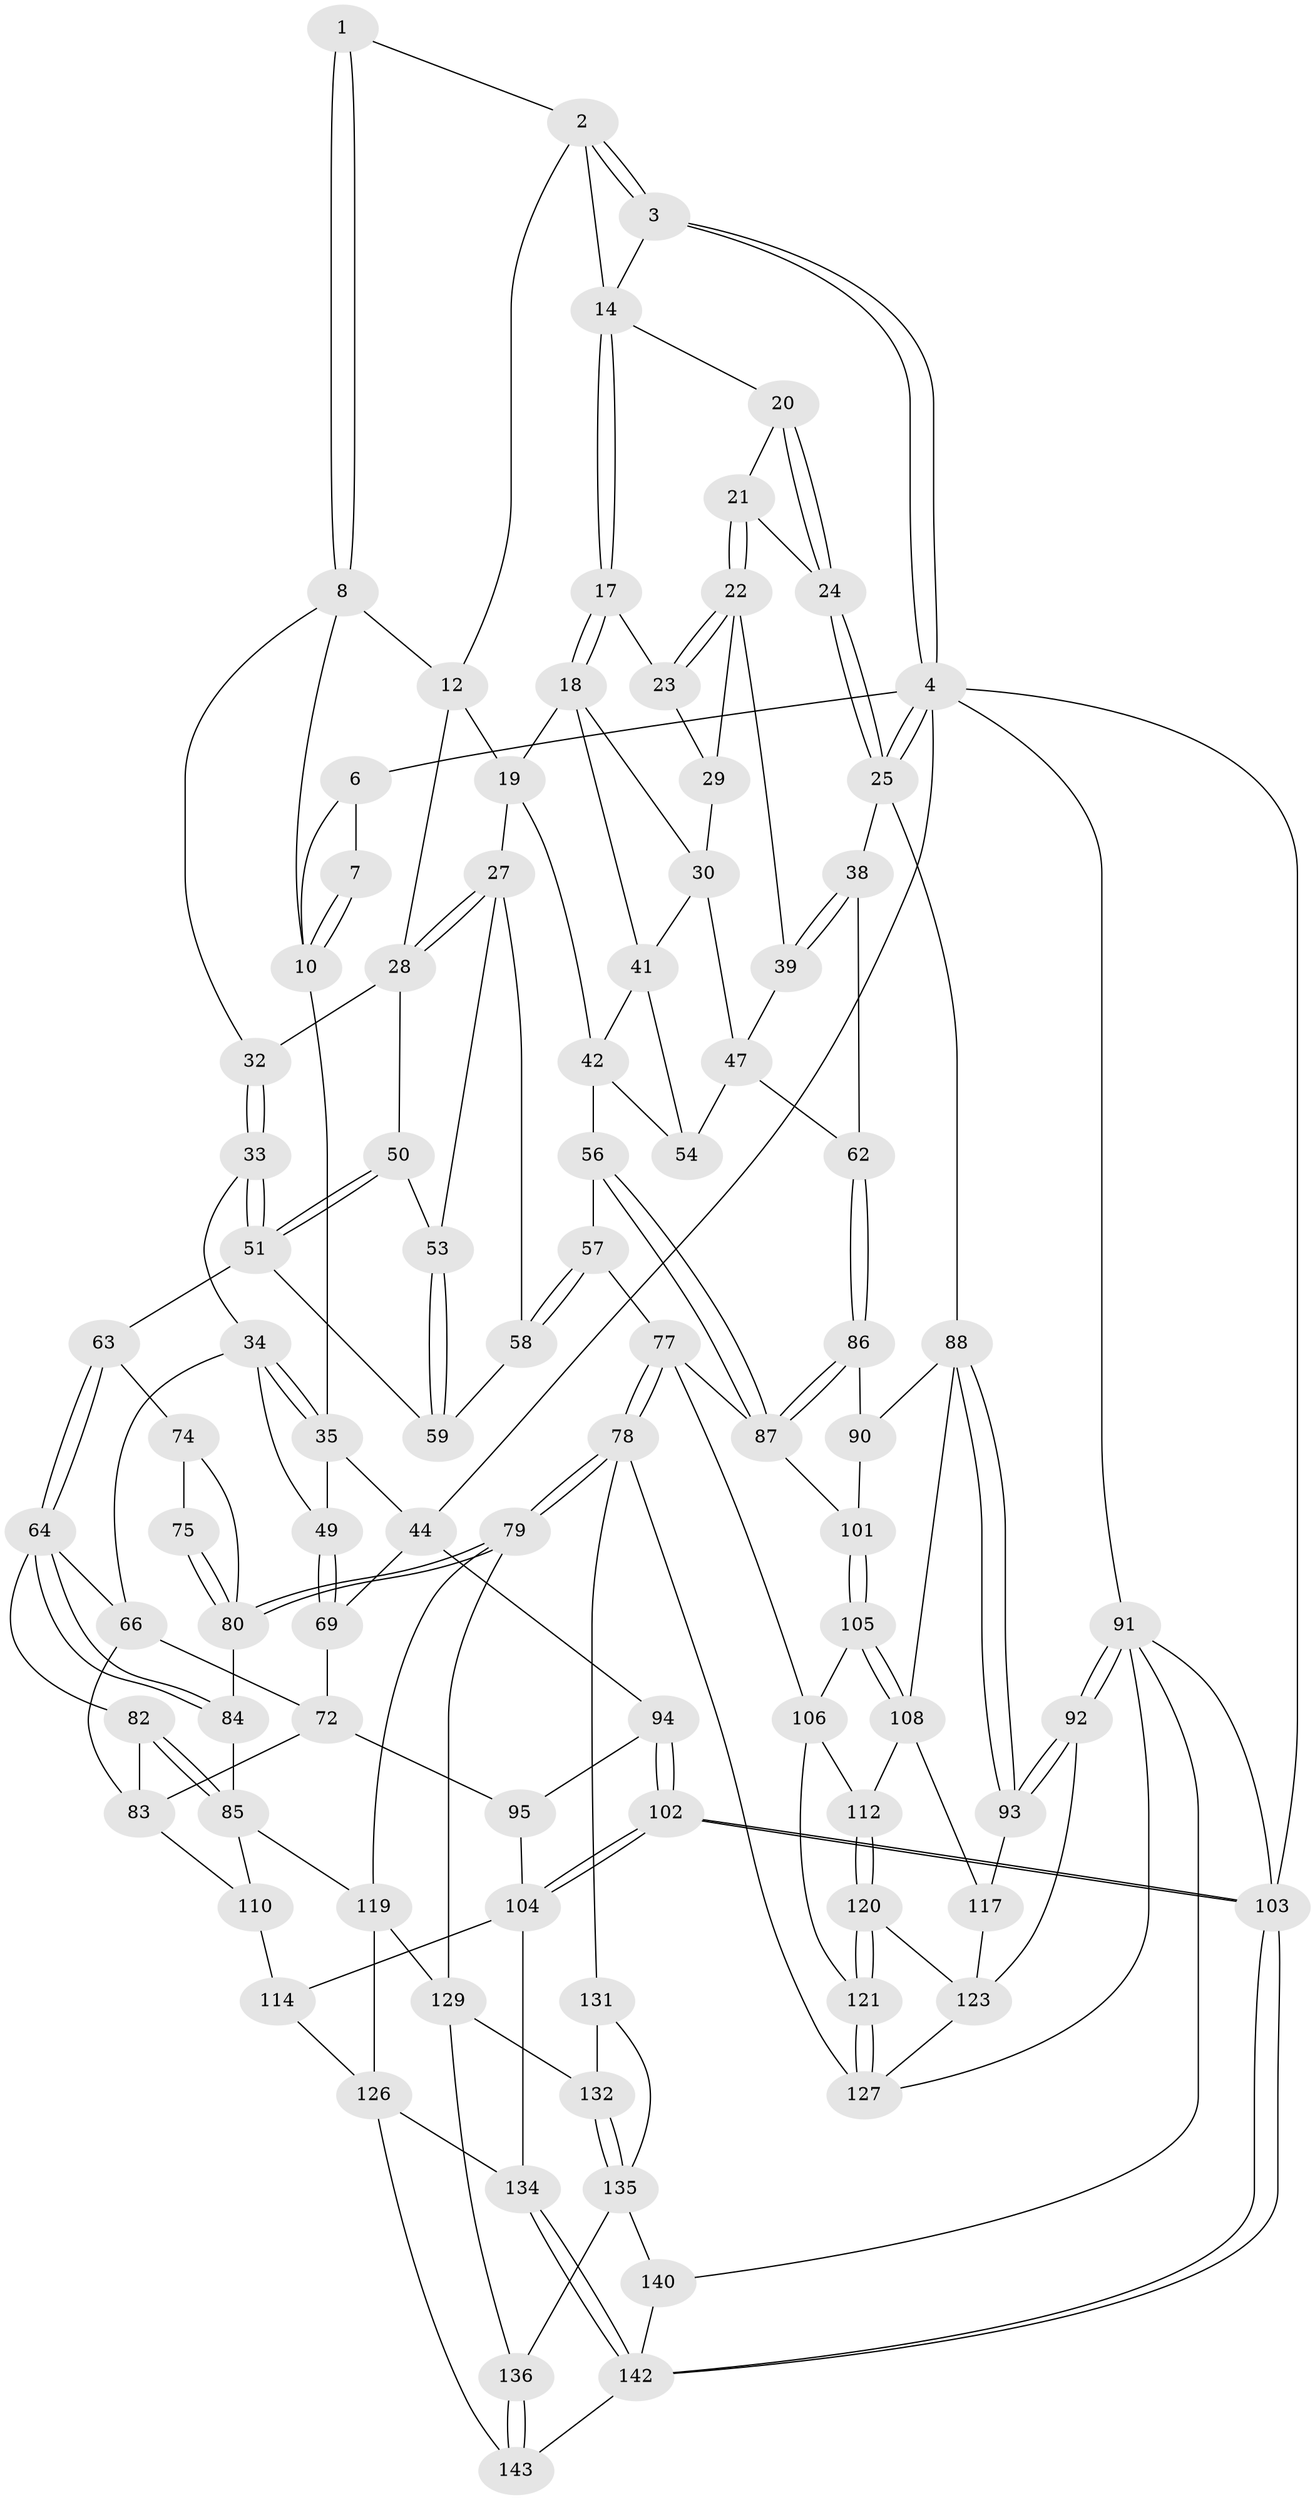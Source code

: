 // Generated by graph-tools (version 1.1) at 2025/52/02/27/25 19:52:39]
// undirected, 93 vertices, 206 edges
graph export_dot {
graph [start="1"]
  node [color=gray90,style=filled];
  1 [pos="+0.5187792104429603+0"];
  2 [pos="+0.6623490865375145+0",super="+11"];
  3 [pos="+1+0"];
  4 [pos="+1+0",super="+5"];
  6 [pos="+0+0"];
  7 [pos="+0.1432314029344386+0"];
  8 [pos="+0.40386361909009566+0.14710799876694236",super="+9"];
  10 [pos="+0.3216013197988049+0.13722819887854062",super="+16"];
  12 [pos="+0.6605486378825516+0.0706227099835578",super="+13"];
  14 [pos="+0.8658061324997405+0.1333796623453355",super="+15"];
  17 [pos="+0.7585952607045489+0.1807735666530809"];
  18 [pos="+0.7392160113807401+0.18101676656458082",super="+31"];
  19 [pos="+0.6938562948262162+0.12907955806518548",super="+26"];
  20 [pos="+0.8878039146668493+0.15721440381232396"];
  21 [pos="+0.898767992027826+0.19266745868569074"];
  22 [pos="+0.9030409017927832+0.23006240286725466",super="+40"];
  23 [pos="+0.8088116901261041+0.20964197940311322"];
  24 [pos="+1+0.0911555371788552"];
  25 [pos="+1+0",super="+37"];
  27 [pos="+0.5375406585405873+0.32121850772184246",super="+52"];
  28 [pos="+0.5216675087375694+0.29933035854652673",super="+36"];
  29 [pos="+0.8293907832643794+0.26961319087582575"];
  30 [pos="+0.7743426963558793+0.2867489244521327",super="+45"];
  32 [pos="+0.359311917125594+0.19464505374598792"];
  33 [pos="+0.23736538084609893+0.33021882744127207"];
  34 [pos="+0.19242677231041797+0.318959655639828",super="+48"];
  35 [pos="+0.16653236084937245+0.23274882378459924",super="+43"];
  38 [pos="+1+0.3195591594778525"];
  39 [pos="+0.9447706834129128+0.29765919363071663"];
  41 [pos="+0.6529064652854338+0.32216825847628827",super="+46"];
  42 [pos="+0.5997709760907348+0.3254545929262549",super="+55"];
  44 [pos="+0+0.11994425325722596",super="+70"];
  47 [pos="+0.8235069247174974+0.36943440118936977",super="+61"];
  49 [pos="+0.06973083480723974+0.407749711620389"];
  50 [pos="+0.3387390307719058+0.3445770983094006"];
  51 [pos="+0.284733718764785+0.3537326689333064",super="+60"];
  53 [pos="+0.38341821621780187+0.3958486256370403"];
  54 [pos="+0.7088539663790866+0.5013663096349308"];
  56 [pos="+0.6662670187553057+0.5371143611853568"];
  57 [pos="+0.6203959430121947+0.5259381772338529",super="+76"];
  58 [pos="+0.5112542379257011+0.4823188550743975",super="+67"];
  59 [pos="+0.39330402958998517+0.4667731966237801",super="+68"];
  62 [pos="+0.864135740749714+0.5113980849034319"];
  63 [pos="+0.30330782693684266+0.5112203940826288"];
  64 [pos="+0.2987292781290383+0.5150377455982098",super="+65"];
  66 [pos="+0.16808209373664634+0.5070071900063907",super="+71"];
  69 [pos="+0+0.4305443628721023",super="+73"];
  72 [pos="+0.09559923226113468+0.5832787047964895",super="+96"];
  74 [pos="+0.39500506040503425+0.5653153482368003"];
  75 [pos="+0.44240826717536247+0.5340554774261529"];
  77 [pos="+0.48155486906419215+0.7021543469783479",super="+99"];
  78 [pos="+0.45544222826088104+0.7268085704772063",super="+128"];
  79 [pos="+0.4459416335497654+0.7253679807463039",super="+118"];
  80 [pos="+0.4211298913175865+0.7032889274915894",super="+81"];
  82 [pos="+0.22396518284500405+0.6729817972936833"];
  83 [pos="+0.1549859215030118+0.6589163306107473",super="+100"];
  84 [pos="+0.32299360581889974+0.6590869187538235"];
  85 [pos="+0.24127568117678008+0.6825884890852846",super="+109"];
  86 [pos="+0.899349701418599+0.5691393617070333"];
  87 [pos="+0.6746424218321738+0.6037865945480224",super="+98"];
  88 [pos="+1+0.6297883182419223",super="+89"];
  90 [pos="+0.8995184813997127+0.5693856242225692"];
  91 [pos="+1+1",super="+139"];
  92 [pos="+1+1"];
  93 [pos="+1+0.9273012645921999",super="+116"];
  94 [pos="+0+0.4466496716428799"];
  95 [pos="+0.06909827403302807+0.5866920370594966",super="+97"];
  101 [pos="+0.7025932746644139+0.6328207240744378"];
  102 [pos="+0+0.7866188037865931"];
  103 [pos="+0+1"];
  104 [pos="+0+0.7810757046748044",super="+115"];
  105 [pos="+0.710867660455909+0.6411251628448336"];
  106 [pos="+0.7397631214950627+0.6976376551348173",super="+107"];
  108 [pos="+0.8922084334470877+0.6472190235459073",super="+113"];
  110 [pos="+0.2220184019397981+0.765927915778803",super="+111"];
  112 [pos="+0.7758745131774004+0.7361306786129024"];
  114 [pos="+0.08300617104960151+0.7784666132997629",super="+124"];
  117 [pos="+0.8671387252849264+0.7512313035727395",super="+122"];
  119 [pos="+0.26353852229968605+0.7715257738594019",super="+125"];
  120 [pos="+0.7190899469710516+0.8465959046453563"];
  121 [pos="+0.6620946274719306+0.8665269689228633"];
  123 [pos="+0.8217306977861972+0.8728568796806002",super="+141"];
  126 [pos="+0.2100312611564847+0.9059400060542294",super="+133"];
  127 [pos="+0.6522346513323626+0.8756065020372467",super="+138"];
  129 [pos="+0.3451990605487342+0.8339964265760914",super="+130"];
  131 [pos="+0.47436826844332913+0.8238521626597579"];
  132 [pos="+0.3990197053849914+0.8803423689085723"];
  134 [pos="+0.12461068644285327+0.885567034258703"];
  135 [pos="+0.39565986576601847+0.9508070635833239",super="+137"];
  136 [pos="+0.3461743587542758+0.9288268181071895"];
  140 [pos="+0.5512155250715054+1"];
  142 [pos="+0+1",super="+144"];
  143 [pos="+0.20971267266656857+1"];
  1 -- 2;
  1 -- 8;
  1 -- 8;
  2 -- 3;
  2 -- 3;
  2 -- 12;
  2 -- 14;
  3 -- 4;
  3 -- 4;
  3 -- 14;
  4 -- 25;
  4 -- 25;
  4 -- 91;
  4 -- 103;
  4 -- 44;
  4 -- 6;
  6 -- 7;
  6 -- 10;
  7 -- 10;
  7 -- 10;
  8 -- 32;
  8 -- 10;
  8 -- 12;
  10 -- 35;
  12 -- 19;
  12 -- 28;
  14 -- 17;
  14 -- 17;
  14 -- 20;
  17 -- 18;
  17 -- 18;
  17 -- 23;
  18 -- 19;
  18 -- 41;
  18 -- 30;
  19 -- 27;
  19 -- 42;
  20 -- 21;
  20 -- 24;
  20 -- 24;
  21 -- 22;
  21 -- 22;
  21 -- 24;
  22 -- 23;
  22 -- 23;
  22 -- 29;
  22 -- 39;
  23 -- 29;
  24 -- 25;
  24 -- 25;
  25 -- 88;
  25 -- 38;
  27 -- 28;
  27 -- 28;
  27 -- 58;
  27 -- 53;
  28 -- 32;
  28 -- 50;
  29 -- 30;
  30 -- 47;
  30 -- 41;
  32 -- 33;
  32 -- 33;
  33 -- 34;
  33 -- 51;
  33 -- 51;
  34 -- 35;
  34 -- 35;
  34 -- 49;
  34 -- 66;
  35 -- 49;
  35 -- 44;
  38 -- 39;
  38 -- 39;
  38 -- 62;
  39 -- 47;
  41 -- 42;
  41 -- 54;
  42 -- 56;
  42 -- 54;
  44 -- 69;
  44 -- 94;
  47 -- 62;
  47 -- 54;
  49 -- 69;
  49 -- 69;
  50 -- 51;
  50 -- 51;
  50 -- 53;
  51 -- 59;
  51 -- 63;
  53 -- 59;
  53 -- 59;
  56 -- 57;
  56 -- 87;
  56 -- 87;
  57 -- 58 [weight=2];
  57 -- 58;
  57 -- 77;
  58 -- 59;
  62 -- 86;
  62 -- 86;
  63 -- 64;
  63 -- 64;
  63 -- 74;
  64 -- 84;
  64 -- 84;
  64 -- 66;
  64 -- 82;
  66 -- 72;
  66 -- 83;
  69 -- 72;
  72 -- 95;
  72 -- 83;
  74 -- 75;
  74 -- 80;
  75 -- 80;
  75 -- 80;
  77 -- 78;
  77 -- 78;
  77 -- 106;
  77 -- 87;
  78 -- 79;
  78 -- 79;
  78 -- 131;
  78 -- 127;
  79 -- 80;
  79 -- 80;
  79 -- 129;
  79 -- 119;
  80 -- 84;
  82 -- 83;
  82 -- 85;
  82 -- 85;
  83 -- 110;
  84 -- 85;
  85 -- 110;
  85 -- 119;
  86 -- 87;
  86 -- 87;
  86 -- 90;
  87 -- 101;
  88 -- 93;
  88 -- 93;
  88 -- 90;
  88 -- 108;
  90 -- 101;
  91 -- 92;
  91 -- 92;
  91 -- 103;
  91 -- 140;
  91 -- 127;
  92 -- 93;
  92 -- 93;
  92 -- 123;
  93 -- 117 [weight=2];
  94 -- 95;
  94 -- 102;
  94 -- 102;
  95 -- 104;
  101 -- 105;
  101 -- 105;
  102 -- 103;
  102 -- 103;
  102 -- 104;
  102 -- 104;
  103 -- 142;
  103 -- 142;
  104 -- 114;
  104 -- 134;
  105 -- 106;
  105 -- 108;
  105 -- 108;
  106 -- 112;
  106 -- 121;
  108 -- 112;
  108 -- 117;
  110 -- 114 [weight=2];
  112 -- 120;
  112 -- 120;
  114 -- 126;
  117 -- 123;
  119 -- 126;
  119 -- 129;
  120 -- 121;
  120 -- 121;
  120 -- 123;
  121 -- 127;
  121 -- 127;
  123 -- 127;
  126 -- 134;
  126 -- 143;
  129 -- 132;
  129 -- 136;
  131 -- 132;
  131 -- 135;
  132 -- 135;
  132 -- 135;
  134 -- 142;
  134 -- 142;
  135 -- 136;
  135 -- 140;
  136 -- 143;
  136 -- 143;
  140 -- 142;
  142 -- 143;
}
